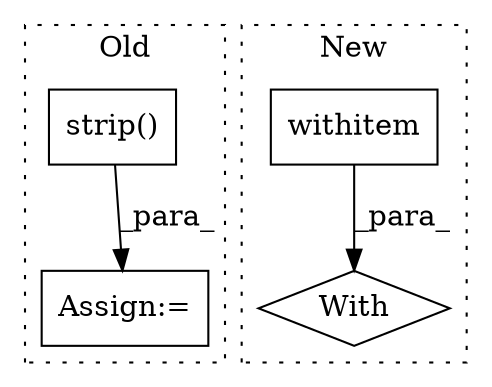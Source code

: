 digraph G {
subgraph cluster0 {
1 [label="strip()" a="75" s="1560,1576" l="12,1" shape="box"];
4 [label="Assign:=" a="68" s="1603" l="3" shape="box"];
label = "Old";
style="dotted";
}
subgraph cluster1 {
2 [label="withitem" a="49" s="1402" l="10" shape="box"];
3 [label="With" a="39" s="1397,1412" l="5,55" shape="diamond"];
label = "New";
style="dotted";
}
1 -> 4 [label="_para_"];
2 -> 3 [label="_para_"];
}